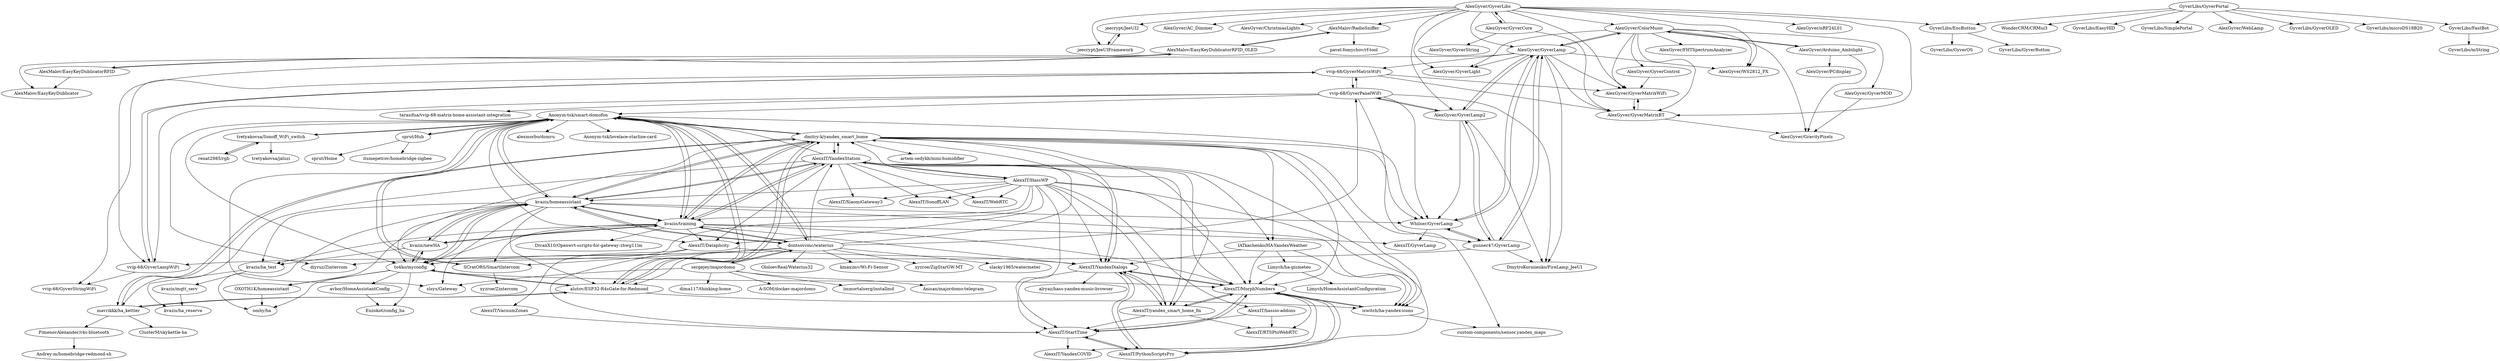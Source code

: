 digraph G {
"AlexGyver/GyverMatrixWiFi" -> "AlexGyver/GyverMatrixBT"
"vvip-68/GyverPanelWiFi" -> "vvip-68/GyverMatrixWiFi"
"vvip-68/GyverPanelWiFi" -> "AlexGyver/GyverLamp2"
"vvip-68/GyverPanelWiFi" -> "vvip-68/GyverLampWiFi"
"vvip-68/GyverPanelWiFi" -> "tarasifua/vvip-68-matrix-home-assistant-integration"
"vvip-68/GyverPanelWiFi" -> "Whilser/GyverLamp"
"vvip-68/GyverPanelWiFi" -> "gunner47/GyverLamp"
"vvip-68/GyverPanelWiFi" -> "Anonym-tsk/smart-domofon"
"vvip-68/GyverPanelWiFi" -> "DmytroKorniienko/FireLamp_JeeUI"
"AlexxIT/YandexStation" -> "dmitry-k/yandex_smart_home"
"AlexxIT/YandexStation" -> "AlexxIT/YandexDialogs"
"AlexxIT/YandexStation" -> "AlexxIT/XiaomiGateway3" ["e"=1]
"AlexxIT/YandexStation" -> "AlexxIT/MorphNumbers"
"AlexxIT/YandexStation" -> "AlexxIT/yandex_smart_home_fix"
"AlexxIT/YandexStation" -> "kvazis/homeassistant"
"AlexxIT/YandexStation" -> "AlexxIT/HassWP"
"AlexxIT/YandexStation" -> "kvazis/training"
"AlexxIT/YandexStation" -> "iswitch/ha-yandex-icons"
"AlexxIT/YandexStation" -> "AlexxIT/Dataplicity"
"AlexxIT/YandexStation" -> "Anonym-tsk/smart-domofon"
"AlexxIT/YandexStation" -> "AlexxIT/SonoffLAN" ["e"=1]
"AlexxIT/YandexStation" -> "mavrikkk/ha_kettler"
"AlexxIT/YandexStation" -> "IATkachenko/HA-YandexWeather"
"AlexxIT/YandexStation" -> "AlexxIT/WebRTC" ["e"=1]
"AlexGyver/GyverLibs" -> "AlexGyver/GyverCore"
"AlexGyver/GyverLibs" -> "AlexGyver/nRF24L01"
"AlexGyver/GyverLibs" -> "AlexGyver/WS2812_FX"
"AlexGyver/GyverLibs" -> "AlexGyver/GyverLamp2"
"AlexGyver/GyverLibs" -> "jeecrypt/JeeUI2"
"AlexGyver/GyverLibs" -> "AlexGyver/AC_Dimmer"
"AlexGyver/GyverLibs" -> "AlexGyver/ChristmasLights"
"AlexGyver/GyverLibs" -> "AlexGyver/GyverLamp"
"AlexGyver/GyverLibs" -> "AlexGyver/GyverMatrixWiFi"
"AlexGyver/GyverLibs" -> "GyverLibs/EncButton"
"AlexGyver/GyverLibs" -> "jeecrypt/JeeUIFramework"
"AlexGyver/GyverLibs" -> "AlexGyver/ColorMusic"
"AlexGyver/GyverLibs" -> "AlexGyver/GyverMatrixBT"
"AlexGyver/GyverLibs" -> "AlexGyver/GyverLight"
"AlexGyver/GyverLibs" -> "AlexMalov/RadioSniffer"
"AlexxIT/MorphNumbers" -> "AlexxIT/StartTime"
"AlexxIT/MorphNumbers" -> "AlexxIT/yandex_smart_home_fix"
"AlexxIT/MorphNumbers" -> "AlexxIT/YandexDialogs"
"AlexxIT/MorphNumbers" -> "AlexxIT/PythonScriptsPro"
"AlexxIT/MorphNumbers" -> "AlexxIT/YandexCOVID"
"AlexxIT/MorphNumbers" -> "iswitch/ha-yandex-icons"
"AlexxIT/MorphNumbers" -> "AlexxIT/RTSPtoWebRTC"
"AlexxIT/VacuumZones" -> "AlexxIT/StartTime"
"AlexGyver/GyverLamp2" -> "gunner47/GyverLamp"
"AlexGyver/GyverLamp2" -> "AlexGyver/GyverLamp"
"AlexGyver/GyverLamp2" -> "Whilser/GyverLamp"
"AlexGyver/GyverLamp2" -> "vvip-68/GyverPanelWiFi"
"AlexGyver/GyverLamp2" -> "DmytroKorniienko/FireLamp_JeeUI"
"AlexMalov/EasyKeyDublicatorRFID" -> "AlexMalov/EasyKeyDublicatorRFID_OLED"
"AlexMalov/EasyKeyDublicatorRFID" -> "AlexMalov/EasyKeyDublicator"
"dmitry-k/yandex_smart_home" -> "AlexxIT/YandexStation"
"dmitry-k/yandex_smart_home" -> "kvazis/homeassistant"
"dmitry-k/yandex_smart_home" -> "AlexxIT/yandex_smart_home_fix"
"dmitry-k/yandex_smart_home" -> "iswitch/ha-yandex-icons"
"dmitry-k/yandex_smart_home" -> "AlexxIT/YandexDialogs"
"dmitry-k/yandex_smart_home" -> "mavrikkk/ha_kettler"
"dmitry-k/yandex_smart_home" -> "kvazis/training"
"dmitry-k/yandex_smart_home" -> "AlexxIT/MorphNumbers"
"dmitry-k/yandex_smart_home" -> "alutov/ESP32-R4sGate-for-Redmond"
"dmitry-k/yandex_smart_home" -> "Anonym-tsk/smart-domofon"
"dmitry-k/yandex_smart_home" -> "to4ko/myconfig"
"dmitry-k/yandex_smart_home" -> "custom-components/sensor.yandex_maps"
"dmitry-k/yandex_smart_home" -> "Whilser/GyverLamp"
"dmitry-k/yandex_smart_home" -> "IATkachenko/HA-YandexWeather"
"dmitry-k/yandex_smart_home" -> "artem-sedykh/mini-humidifier" ["e"=1]
"vvip-68/GyverLampWiFi" -> "vvip-68/GyverStringWiFi"
"vvip-68/GyverLampWiFi" -> "vvip-68/GyverMatrixWiFi"
"AlexxIT/HassWP" -> "AlexxIT/YandexDialogs"
"AlexxIT/HassWP" -> "AlexxIT/StartTime"
"AlexxIT/HassWP" -> "AlexxIT/YandexStation"
"AlexxIT/HassWP" -> "AlexxIT/Dataplicity"
"AlexxIT/HassWP" -> "AlexxIT/PythonScriptsPro"
"AlexxIT/HassWP" -> "AlexxIT/MorphNumbers"
"AlexxIT/HassWP" -> "AlexxIT/XiaomiGateway3" ["e"=1]
"AlexxIT/HassWP" -> "AlexxIT/SonoffLAN" ["e"=1]
"AlexxIT/HassWP" -> "kvazis/homeassistant"
"AlexxIT/HassWP" -> "dmitry-k/yandex_smart_home"
"AlexxIT/HassWP" -> "AlexxIT/hassio-addons"
"AlexxIT/HassWP" -> "AlexxIT/WebRTC" ["e"=1]
"AlexxIT/HassWP" -> "AlexxIT/yandex_smart_home_fix"
"AlexxIT/HassWP" -> "kvazis/training"
"AlexxIT/HassWP" -> "to4ko/myconfig"
"renat2985/rgb" -> "tretyakovsa/Sonoff_WiFi_switch"
"tretyakovsa/Sonoff_WiFi_switch" -> "renat2985/rgb"
"tretyakovsa/Sonoff_WiFi_switch" -> "tretyakovsa/jaluzi"
"tretyakovsa/Sonoff_WiFi_switch" -> "Anonym-tsk/smart-domofon"
"Anonym-tsk/smart-domofon" -> "SCratORS/SmartIntercom"
"Anonym-tsk/smart-domofon" -> "kvazis/homeassistant"
"Anonym-tsk/smart-domofon" -> "alutov/ESP32-R4sGate-for-Redmond"
"Anonym-tsk/smart-domofon" -> "dontsovcmc/waterius"
"Anonym-tsk/smart-domofon" -> "to4ko/myconfig"
"Anonym-tsk/smart-domofon" -> "diyruz/Zintercom"
"Anonym-tsk/smart-domofon" -> "dmitry-k/yandex_smart_home"
"Anonym-tsk/smart-domofon" -> "alexmorbo/domru"
"Anonym-tsk/smart-domofon" -> "AlexxIT/Dataplicity"
"Anonym-tsk/smart-domofon" -> "Whilser/GyverLamp"
"Anonym-tsk/smart-domofon" -> "slsys/Gateway" ["e"=1]
"Anonym-tsk/smart-domofon" -> "Anonym-tsk/lovelace-starline-card"
"Anonym-tsk/smart-domofon" -> "tretyakovsa/Sonoff_WiFi_switch"
"Anonym-tsk/smart-domofon" -> "sprut/Hub"
"Anonym-tsk/smart-domofon" -> "kvazis/training"
"GyverLibs/FastBot" -> "GyverLibs/mString"
"GyverLibs/GyverPortal" -> "GyverLibs/FastBot"
"GyverLibs/GyverPortal" -> "WonderCRM/CRMui3"
"GyverLibs/GyverPortal" -> "GyverLibs/EasyHID"
"GyverLibs/GyverPortal" -> "GyverLibs/SimplePortal"
"GyverLibs/GyverPortal" -> "AlexGyver/WebLamp"
"GyverLibs/GyverPortal" -> "GyverLibs/GyverOLED"
"GyverLibs/GyverPortal" -> "GyverLibs/EncButton"
"GyverLibs/GyverPortal" -> "GyverLibs/microDS18B20"
"IATkachenko/HA-YandexWeather" -> "AlexxIT/MorphNumbers"
"IATkachenko/HA-YandexWeather" -> "iswitch/ha-yandex-icons"
"IATkachenko/HA-YandexWeather" -> "Limych/ha-gismeteo"
"IATkachenko/HA-YandexWeather" -> "AlexxIT/YandexDialogs"
"PimenovAlexander/r4s-bluetooth" -> "Andrey-m/homebridge-redmond-sh"
"AlexxIT/YandexDialogs" -> "AlexxIT/MorphNumbers"
"AlexxIT/YandexDialogs" -> "AlexxIT/yandex_smart_home_fix"
"AlexxIT/YandexDialogs" -> "AlexxIT/PythonScriptsPro"
"AlexxIT/YandexDialogs" -> "AlexxIT/StartTime"
"AlexxIT/YandexDialogs" -> "alryaz/hass-yandex-music-browser"
"dontsovcmc/waterius" -> "Anonym-tsk/smart-domofon"
"dontsovcmc/waterius" -> "kvazis/homeassistant"
"dontsovcmc/waterius" -> "SCratORS/SmartIntercom"
"dontsovcmc/waterius" -> "slacky1965/watermeter"
"dontsovcmc/waterius" -> "kvazis/training"
"dontsovcmc/waterius" -> "dmitry-k/yandex_smart_home"
"dontsovcmc/waterius" -> "to4ko/myconfig"
"dontsovcmc/waterius" -> "AlexxIT/YandexStation"
"dontsovcmc/waterius" -> "OloloevReal/Waterius32"
"dontsovcmc/waterius" -> "kmaximv/Wi-Fi-Sensor"
"dontsovcmc/waterius" -> "alutov/ESP32-R4sGate-for-Redmond"
"dontsovcmc/waterius" -> "diyruz/Zintercom"
"dontsovcmc/waterius" -> "sergejey/majordomo"
"dontsovcmc/waterius" -> "vvip-68/GyverPanelWiFi"
"dontsovcmc/waterius" -> "xyzroe/ZigStarGW-MT" ["e"=1]
"vvip-68/GyverMatrixWiFi" -> "vvip-68/GyverPanelWiFi"
"vvip-68/GyverMatrixWiFi" -> "vvip-68/GyverLampWiFi"
"vvip-68/GyverMatrixWiFi" -> "vvip-68/GyverStringWiFi"
"vvip-68/GyverMatrixWiFi" -> "AlexGyver/GyverMatrixWiFi"
"vvip-68/GyverMatrixWiFi" -> "AlexGyver/GyverMatrixBT"
"AlexGyver/GyverLamp" -> "gunner47/GyverLamp"
"AlexGyver/GyverLamp" -> "Whilser/GyverLamp"
"AlexGyver/GyverLamp" -> "AlexGyver/GyverLamp2"
"AlexGyver/GyverLamp" -> "AlexGyver/GyverMatrixWiFi"
"AlexGyver/GyverLamp" -> "AlexGyver/ColorMusic"
"AlexGyver/GyverLamp" -> "vvip-68/GyverLampWiFi"
"AlexGyver/GyverLamp" -> "AlexGyver/GyverLight"
"AlexGyver/GyverLamp" -> "AlexGyver/WS2812_FX"
"AlexGyver/GyverLamp" -> "DmytroKorniienko/FireLamp_JeeUI"
"AlexGyver/GyverLamp" -> "AlexGyver/GyverMatrixBT"
"AlexGyver/GyverLamp" -> "vvip-68/GyverMatrixWiFi"
"AlexGyver/Arduino_Ambilight" -> "AlexGyver/PCdisplay"
"AlexGyver/Arduino_Ambilight" -> "AlexGyver/ColorMusic"
"AlexGyver/Arduino_Ambilight" -> "AlexGyver/GravityPixels"
"AlexxIT/hassio-addons" -> "AlexxIT/RTSPtoWebRTC"
"AlexxIT/hassio-addons" -> "AlexxIT/StartTime"
"mavrikkk/ha_kettler" -> "alutov/ESP32-R4sGate-for-Redmond"
"mavrikkk/ha_kettler" -> "PimenovAlexander/r4s-bluetooth"
"mavrikkk/ha_kettler" -> "ClusterM/skykettle-ha"
"mavrikkk/ha_kettler" -> "dmitry-k/yandex_smart_home"
"alutov/ESP32-R4sGate-for-Redmond" -> "mavrikkk/ha_kettler"
"alutov/ESP32-R4sGate-for-Redmond" -> "to4ko/myconfig"
"alutov/ESP32-R4sGate-for-Redmond" -> "Anonym-tsk/smart-domofon"
"alutov/ESP32-R4sGate-for-Redmond" -> "iswitch/ha-yandex-icons"
"alutov/ESP32-R4sGate-for-Redmond" -> "dmitry-k/yandex_smart_home"
"gunner47/GyverLamp" -> "AlexGyver/GyverLamp"
"gunner47/GyverLamp" -> "vvip-68/GyverLampWiFi"
"gunner47/GyverLamp" -> "Whilser/GyverLamp"
"gunner47/GyverLamp" -> "DmytroKorniienko/FireLamp_JeeUI"
"gunner47/GyverLamp" -> "AlexGyver/GyverLamp2"
"AlexMalov/RadioSniffer" -> "AlexMalov/EasyKeyDublicatorRFID_OLED"
"AlexMalov/RadioSniffer" -> "pavel-fomychov/rf-tool"
"sergejey/majordomo" -> "A-SOM/docker-majordomo"
"sergejey/majordomo" -> "immortalserg/installmd"
"sergejey/majordomo" -> "Anisan/majordomo-telegram"
"sergejey/majordomo" -> "dontsovcmc/waterius"
"sergejey/majordomo" -> "slsys/Gateway" ["e"=1]
"sergejey/majordomo" -> "dima117/thinking-home"
"sprut/Hub" -> "sprut/Home"
"sprut/Hub" -> "itsmepetrov/homebridge-zigbee" ["e"=1]
"sprut/Hub" -> "Anonym-tsk/smart-domofon"
"SCratORS/SmartIntercom" -> "Anonym-tsk/smart-domofon"
"SCratORS/SmartIntercom" -> "xyzroe/Zintercom"
"kvazis/training" -> "kvazis/homeassistant"
"kvazis/training" -> "kvazis/newHA"
"kvazis/training" -> "dmitry-k/yandex_smart_home"
"kvazis/training" -> "AlexxIT/YandexDialogs"
"kvazis/training" -> "to4ko/myconfig"
"kvazis/training" -> "AlexxIT/MorphNumbers"
"kvazis/training" -> "kvazis/ha_test"
"kvazis/training" -> "AlexxIT/YandexStation"
"kvazis/training" -> "Anonym-tsk/smart-domofon"
"kvazis/training" -> "SCratORS/SmartIntercom"
"kvazis/training" -> "AlexxIT/GyverLamp"
"kvazis/training" -> "dontsovcmc/waterius"
"kvazis/training" -> "DivanX10/Openwrt-scripts-for-gateway-zhwg11lm"
"kvazis/training" -> "AlexxIT/Dataplicity"
"AlexGyver/GyverMOD" -> "AlexGyver/GravityPixels"
"to4ko/myconfig" -> "avbor/HomeAssistantConfig"
"to4ko/myconfig" -> "kvazis/homeassistant"
"to4ko/myconfig" -> "omhy/ha"
"to4ko/myconfig" -> "AlexxIT/MorphNumbers"
"to4ko/myconfig" -> "alutov/ESP32-R4sGate-for-Redmond"
"to4ko/myconfig" -> "OXOTH1K/homeassistant"
"to4ko/myconfig" -> "Enzokot/config_ha"
"to4ko/myconfig" -> "kvazis/newHA"
"Limych/ha-gismeteo" -> "AlexxIT/MorphNumbers"
"Limych/ha-gismeteo" -> "Limych/HomeAssistantConfiguration"
"kvazis/homeassistant" -> "kvazis/newHA"
"kvazis/homeassistant" -> "kvazis/training"
"kvazis/homeassistant" -> "to4ko/myconfig"
"kvazis/homeassistant" -> "dmitry-k/yandex_smart_home"
"kvazis/homeassistant" -> "Anonym-tsk/smart-domofon"
"kvazis/homeassistant" -> "OXOTH1K/homeassistant"
"kvazis/homeassistant" -> "kvazis/ha_test"
"kvazis/homeassistant" -> "AlexxIT/YandexStation"
"kvazis/homeassistant" -> "dontsovcmc/waterius"
"kvazis/homeassistant" -> "Whilser/GyverLamp"
"kvazis/homeassistant" -> "slsys/Gateway" ["e"=1]
"kvazis/homeassistant" -> "iswitch/ha-yandex-icons"
"kvazis/homeassistant" -> "omhy/ha"
"kvazis/homeassistant" -> "alutov/ESP32-R4sGate-for-Redmond"
"AlexGyver/ColorMusic" -> "AlexGyver/GravityPixels"
"AlexGyver/ColorMusic" -> "AlexGyver/GyverMatrixBT"
"AlexGyver/ColorMusic" -> "AlexGyver/GyverMatrixWiFi"
"AlexGyver/ColorMusic" -> "AlexGyver/Arduino_Ambilight"
"AlexGyver/ColorMusic" -> "AlexGyver/GyverLamp"
"AlexGyver/ColorMusic" -> "AlexGyver/GyverMOD"
"AlexGyver/ColorMusic" -> "AlexGyver/FHTSpectrumAnalyzer"
"AlexGyver/ColorMusic" -> "AlexGyver/WS2812_FX"
"AlexGyver/ColorMusic" -> "AlexGyver/GyverLight"
"AlexGyver/ColorMusic" -> "AlexGyver/GyverControl"
"avbor/HomeAssistantConfig" -> "Enzokot/config_ha"
"AlexxIT/StartTime" -> "AlexxIT/MorphNumbers"
"AlexxIT/StartTime" -> "AlexxIT/YandexCOVID"
"AlexxIT/StartTime" -> "AlexxIT/PythonScriptsPro"
"kvazis/newHA" -> "kvazis/homeassistant"
"kvazis/newHA" -> "kvazis/training"
"kvazis/newHA" -> "kvazis/ha_test"
"kvazis/newHA" -> "to4ko/myconfig"
"Whilser/GyverLamp" -> "AlexGyver/GyverLamp"
"Whilser/GyverLamp" -> "gunner47/GyverLamp"
"Whilser/GyverLamp" -> "AlexxIT/GyverLamp"
"AlexGyver/GyverCore" -> "AlexGyver/GyverLibs"
"AlexGyver/GyverCore" -> "AlexGyver/GyverString"
"AlexGyver/GyverCore" -> "AlexGyver/GyverMatrixBT"
"jeecrypt/JeeUIFramework" -> "jeecrypt/JeeUI2"
"AlexxIT/Dataplicity" -> "AlexxIT/VacuumZones"
"AlexxIT/Dataplicity" -> "AlexxIT/StartTime"
"AlexxIT/Dataplicity" -> "AlexxIT/YandexDialogs"
"AlexGyver/GyverControl" -> "AlexGyver/GyverMatrixWiFi"
"AlexxIT/yandex_smart_home_fix" -> "AlexxIT/MorphNumbers"
"AlexxIT/yandex_smart_home_fix" -> "AlexxIT/RTSPtoWebRTC"
"AlexxIT/yandex_smart_home_fix" -> "AlexxIT/YandexDialogs"
"AlexxIT/yandex_smart_home_fix" -> "AlexxIT/StartTime"
"iswitch/ha-yandex-icons" -> "AlexxIT/MorphNumbers"
"iswitch/ha-yandex-icons" -> "custom-components/sensor.yandex_maps"
"GyverLibs/EncButton" -> "GyverLibs/GyverButton"
"GyverLibs/EncButton" -> "GyverLibs/GyverOS"
"AlexGyver/GyverMatrixBT" -> "AlexGyver/GravityPixels"
"AlexGyver/GyverMatrixBT" -> "AlexGyver/GyverMatrixWiFi"
"AlexxIT/PythonScriptsPro" -> "AlexxIT/StartTime"
"AlexxIT/PythonScriptsPro" -> "AlexxIT/MorphNumbers"
"AlexxIT/PythonScriptsPro" -> "AlexxIT/YandexDialogs"
"OXOTH1K/homeassistant" -> "omhy/ha"
"jeecrypt/JeeUI2" -> "jeecrypt/JeeUIFramework"
"AlexMalov/EasyKeyDublicatorRFID_OLED" -> "AlexMalov/EasyKeyDublicatorRFID"
"AlexMalov/EasyKeyDublicatorRFID_OLED" -> "AlexMalov/EasyKeyDublicator"
"AlexMalov/EasyKeyDublicatorRFID_OLED" -> "AlexMalov/RadioSniffer"
"kvazis/ha_test" -> "kvazis/ha_reserve"
"kvazis/ha_test" -> "kvazis/mqtt_serv"
"kvazis/mqtt_serv" -> "kvazis/ha_reserve"
"AlexGyver/GyverMatrixWiFi" ["l"="-40.907,41.074"]
"AlexGyver/GyverMatrixBT" ["l"="-40.894,41.07"]
"vvip-68/GyverPanelWiFi" ["l"="-40.954,41.119"]
"vvip-68/GyverMatrixWiFi" ["l"="-40.935,41.087"]
"AlexGyver/GyverLamp2" ["l"="-40.918,41.11"]
"vvip-68/GyverLampWiFi" ["l"="-40.947,41.096"]
"tarasifua/vvip-68-matrix-home-assistant-integration" ["l"="-40.973,41.103"]
"Whilser/GyverLamp" ["l"="-40.966,41.13"]
"gunner47/GyverLamp" ["l"="-40.935,41.115"]
"Anonym-tsk/smart-domofon" ["l"="-41.007,41.173"]
"DmytroKorniienko/FireLamp_JeeUI" ["l"="-40.933,41.103"]
"AlexxIT/YandexStation" ["l"="-41.061,41.161"]
"dmitry-k/yandex_smart_home" ["l"="-41.044,41.165"]
"AlexxIT/YandexDialogs" ["l"="-41.084,41.143"]
"AlexxIT/XiaomiGateway3" ["l"="-39.432,40.133"]
"AlexxIT/MorphNumbers" ["l"="-41.081,41.152"]
"AlexxIT/yandex_smart_home_fix" ["l"="-41.092,41.158"]
"kvazis/homeassistant" ["l"="-41.022,41.161"]
"AlexxIT/HassWP" ["l"="-41.082,41.168"]
"kvazis/training" ["l"="-41.033,41.151"]
"iswitch/ha-yandex-icons" ["l"="-41.053,41.15"]
"AlexxIT/Dataplicity" ["l"="-41.069,41.146"]
"AlexxIT/SonoffLAN" ["l"="-39.343,40.187"]
"mavrikkk/ha_kettler" ["l"="-41.064,41.193"]
"IATkachenko/HA-YandexWeather" ["l"="-41.069,41.133"]
"AlexxIT/WebRTC" ["l"="-39.286,40.139"]
"AlexGyver/GyverLibs" ["l"="-40.855,41.076"]
"AlexGyver/GyverCore" ["l"="-40.86,41.055"]
"AlexGyver/nRF24L01" ["l"="-40.82,41.099"]
"AlexGyver/WS2812_FX" ["l"="-40.882,41.086"]
"jeecrypt/JeeUI2" ["l"="-40.82,41.071"]
"AlexGyver/AC_Dimmer" ["l"="-40.847,41.099"]
"AlexGyver/ChristmasLights" ["l"="-40.831,41.085"]
"AlexGyver/GyverLamp" ["l"="-40.914,41.093"]
"GyverLibs/EncButton" ["l"="-40.771,41.08"]
"jeecrypt/JeeUIFramework" ["l"="-40.824,41.059"]
"AlexGyver/ColorMusic" ["l"="-40.899,41.059"]
"AlexGyver/GyverLight" ["l"="-40.882,41.075"]
"AlexMalov/RadioSniffer" ["l"="-40.815,41.031"]
"AlexxIT/StartTime" ["l"="-41.104,41.153"]
"AlexxIT/PythonScriptsPro" ["l"="-41.101,41.143"]
"AlexxIT/YandexCOVID" ["l"="-41.11,41.166"]
"AlexxIT/RTSPtoWebRTC" ["l"="-41.116,41.156"]
"AlexxIT/VacuumZones" ["l"="-41.116,41.138"]
"AlexMalov/EasyKeyDublicatorRFID" ["l"="-40.775,41"]
"AlexMalov/EasyKeyDublicatorRFID_OLED" ["l"="-40.793,41.012"]
"AlexMalov/EasyKeyDublicator" ["l"="-40.788,40.99"]
"alutov/ESP32-R4sGate-for-Redmond" ["l"="-41.03,41.181"]
"to4ko/myconfig" ["l"="-41.044,41.181"]
"custom-components/sensor.yandex_maps" ["l"="-41.066,41.178"]
"artem-sedykh/mini-humidifier" ["l"="-39.303,40.133"]
"vvip-68/GyverStringWiFi" ["l"="-40.955,41.081"]
"AlexxIT/hassio-addons" ["l"="-41.127,41.168"]
"renat2985/rgb" ["l"="-40.969,41.236"]
"tretyakovsa/Sonoff_WiFi_switch" ["l"="-40.986,41.216"]
"tretyakovsa/jaluzi" ["l"="-40.991,41.24"]
"SCratORS/SmartIntercom" ["l"="-41.001,41.15"]
"dontsovcmc/waterius" ["l"="-40.991,41.165"]
"diyruz/Zintercom" ["l"="-40.978,41.181"]
"alexmorbo/domru" ["l"="-40.977,41.196"]
"slsys/Gateway" ["l"="-41.74,40.611"]
"Anonym-tsk/lovelace-starline-card" ["l"="-40.994,41.192"]
"sprut/Hub" ["l"="-41.01,41.208"]
"GyverLibs/FastBot" ["l"="-40.678,41.105"]
"GyverLibs/mString" ["l"="-40.661,41.117"]
"GyverLibs/GyverPortal" ["l"="-40.702,41.082"]
"WonderCRM/CRMui3" ["l"="-40.708,41.1"]
"GyverLibs/EasyHID" ["l"="-40.67,41.087"]
"GyverLibs/SimplePortal" ["l"="-40.688,41.072"]
"AlexGyver/WebLamp" ["l"="-40.673,41.072"]
"GyverLibs/GyverOLED" ["l"="-40.69,41.058"]
"GyverLibs/microDS18B20" ["l"="-40.715,41.067"]
"Limych/ha-gismeteo" ["l"="-41.092,41.113"]
"PimenovAlexander/r4s-bluetooth" ["l"="-41.09,41.226"]
"Andrey-m/homebridge-redmond-sh" ["l"="-41.105,41.242"]
"alryaz/hass-yandex-music-browser" ["l"="-41.115,41.122"]
"slacky1965/watermeter" ["l"="-40.962,41.171"]
"OloloevReal/Waterius32" ["l"="-40.967,41.157"]
"kmaximv/Wi-Fi-Sensor" ["l"="-40.946,41.163"]
"sergejey/majordomo" ["l"="-40.938,41.191"]
"xyzroe/ZigStarGW-MT" ["l"="-41.727,40.638"]
"AlexGyver/Arduino_Ambilight" ["l"="-40.892,41.03"]
"AlexGyver/PCdisplay" ["l"="-40.892,41.003"]
"AlexGyver/GravityPixels" ["l"="-40.903,41.044"]
"ClusterM/skykettle-ha" ["l"="-41.094,41.208"]
"pavel-fomychov/rf-tool" ["l"="-40.82,41.014"]
"A-SOM/docker-majordomo" ["l"="-40.911,41.198"]
"immortalserg/installmd" ["l"="-40.93,41.208"]
"Anisan/majordomo-telegram" ["l"="-40.914,41.187"]
"dima117/thinking-home" ["l"="-40.91,41.214"]
"sprut/Home" ["l"="-41.018,41.232"]
"itsmepetrov/homebridge-zigbee" ["l"="-40.153,39.075"]
"xyzroe/Zintercom" ["l"="-40.985,41.138"]
"kvazis/newHA" ["l"="-41.024,41.171"]
"kvazis/ha_test" ["l"="-41.021,41.139"]
"AlexxIT/GyverLamp" ["l"="-41.001,41.128"]
"DivanX10/Openwrt-scripts-for-gateway-zhwg11lm" ["l"="-41.04,41.126"]
"AlexGyver/GyverMOD" ["l"="-40.926,41.038"]
"avbor/HomeAssistantConfig" ["l"="-41.056,41.213"]
"omhy/ha" ["l"="-41.018,41.187"]
"OXOTH1K/homeassistant" ["l"="-41.03,41.195"]
"Enzokot/config_ha" ["l"="-41.046,41.203"]
"Limych/HomeAssistantConfiguration" ["l"="-41.113,41.092"]
"AlexGyver/FHTSpectrumAnalyzer" ["l"="-40.911,41.032"]
"AlexGyver/GyverControl" ["l"="-40.927,41.057"]
"AlexGyver/GyverString" ["l"="-40.851,41.037"]
"GyverLibs/GyverButton" ["l"="-40.755,41.071"]
"GyverLibs/GyverOS" ["l"="-40.757,41.094"]
"kvazis/ha_reserve" ["l"="-41.017,41.12"]
"kvazis/mqtt_serv" ["l"="-41.028,41.118"]
}